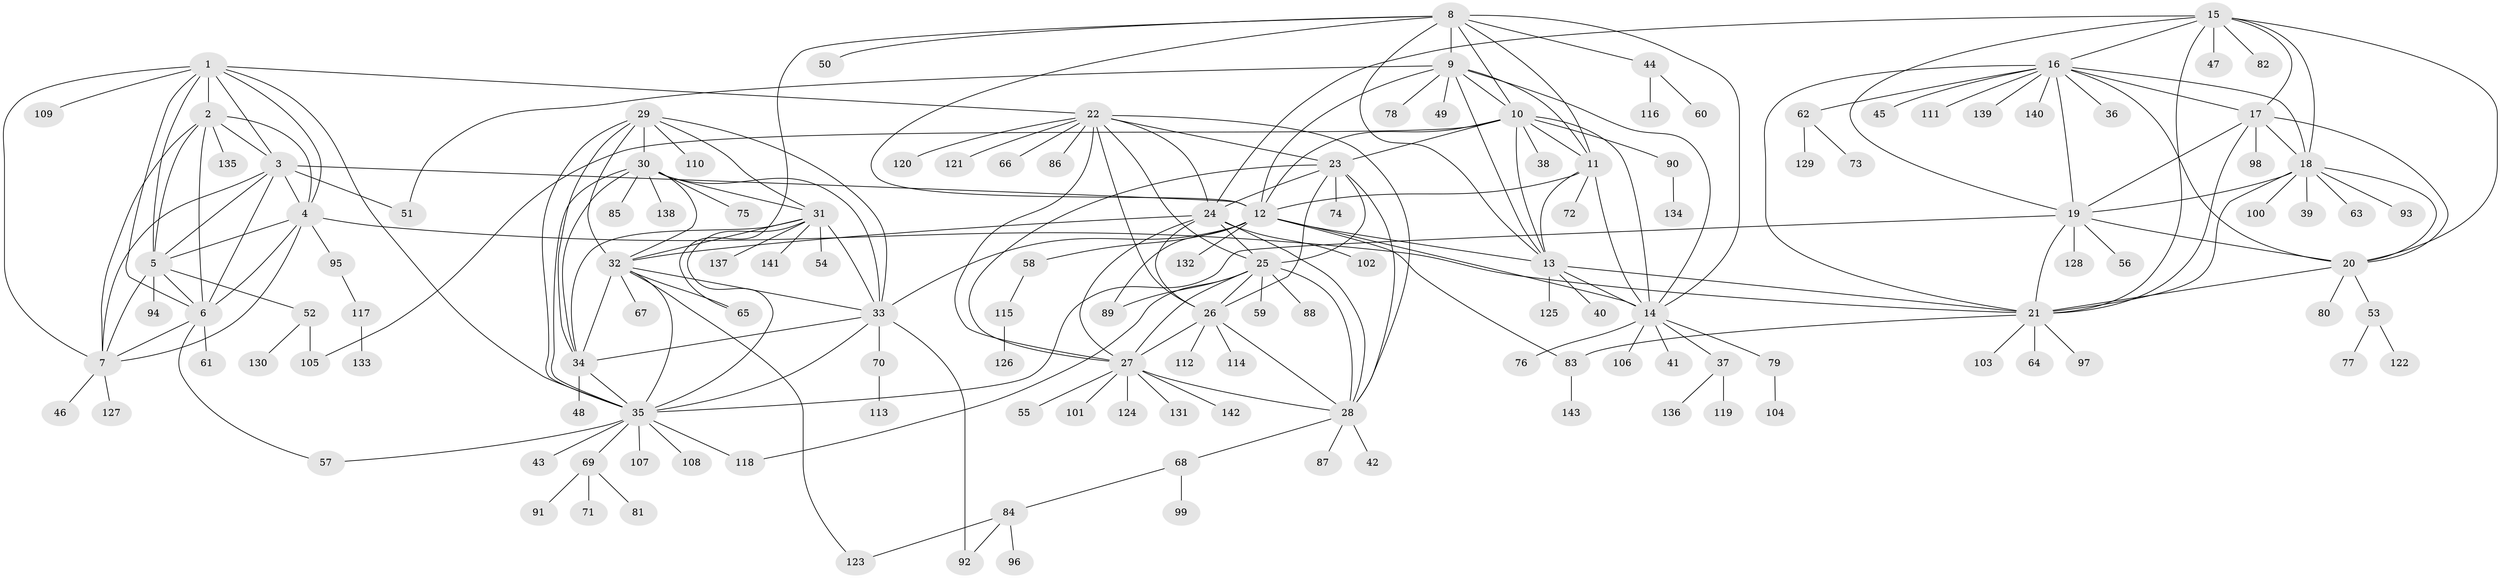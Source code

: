 // coarse degree distribution, {8: 0.06542056074766354, 6: 0.037383177570093455, 5: 0.018691588785046728, 7: 0.037383177570093455, 14: 0.009345794392523364, 12: 0.009345794392523364, 9: 0.056074766355140186, 11: 0.028037383177570093, 16: 0.009345794392523364, 2: 0.102803738317757, 1: 0.5887850467289719, 3: 0.037383177570093455}
// Generated by graph-tools (version 1.1) at 2025/42/03/06/25 10:42:15]
// undirected, 143 vertices, 232 edges
graph export_dot {
graph [start="1"]
  node [color=gray90,style=filled];
  1;
  2;
  3;
  4;
  5;
  6;
  7;
  8;
  9;
  10;
  11;
  12;
  13;
  14;
  15;
  16;
  17;
  18;
  19;
  20;
  21;
  22;
  23;
  24;
  25;
  26;
  27;
  28;
  29;
  30;
  31;
  32;
  33;
  34;
  35;
  36;
  37;
  38;
  39;
  40;
  41;
  42;
  43;
  44;
  45;
  46;
  47;
  48;
  49;
  50;
  51;
  52;
  53;
  54;
  55;
  56;
  57;
  58;
  59;
  60;
  61;
  62;
  63;
  64;
  65;
  66;
  67;
  68;
  69;
  70;
  71;
  72;
  73;
  74;
  75;
  76;
  77;
  78;
  79;
  80;
  81;
  82;
  83;
  84;
  85;
  86;
  87;
  88;
  89;
  90;
  91;
  92;
  93;
  94;
  95;
  96;
  97;
  98;
  99;
  100;
  101;
  102;
  103;
  104;
  105;
  106;
  107;
  108;
  109;
  110;
  111;
  112;
  113;
  114;
  115;
  116;
  117;
  118;
  119;
  120;
  121;
  122;
  123;
  124;
  125;
  126;
  127;
  128;
  129;
  130;
  131;
  132;
  133;
  134;
  135;
  136;
  137;
  138;
  139;
  140;
  141;
  142;
  143;
  1 -- 2;
  1 -- 3;
  1 -- 4;
  1 -- 5;
  1 -- 6;
  1 -- 7;
  1 -- 22;
  1 -- 35;
  1 -- 109;
  2 -- 3;
  2 -- 4;
  2 -- 5;
  2 -- 6;
  2 -- 7;
  2 -- 135;
  3 -- 4;
  3 -- 5;
  3 -- 6;
  3 -- 7;
  3 -- 12;
  3 -- 51;
  4 -- 5;
  4 -- 6;
  4 -- 7;
  4 -- 21;
  4 -- 95;
  5 -- 6;
  5 -- 7;
  5 -- 52;
  5 -- 94;
  6 -- 7;
  6 -- 57;
  6 -- 61;
  7 -- 46;
  7 -- 127;
  8 -- 9;
  8 -- 10;
  8 -- 11;
  8 -- 12;
  8 -- 13;
  8 -- 14;
  8 -- 44;
  8 -- 50;
  8 -- 65;
  9 -- 10;
  9 -- 11;
  9 -- 12;
  9 -- 13;
  9 -- 14;
  9 -- 49;
  9 -- 51;
  9 -- 78;
  10 -- 11;
  10 -- 12;
  10 -- 13;
  10 -- 14;
  10 -- 23;
  10 -- 38;
  10 -- 90;
  10 -- 105;
  11 -- 12;
  11 -- 13;
  11 -- 14;
  11 -- 72;
  12 -- 13;
  12 -- 14;
  12 -- 33;
  12 -- 58;
  12 -- 83;
  12 -- 89;
  12 -- 132;
  13 -- 14;
  13 -- 21;
  13 -- 40;
  13 -- 125;
  14 -- 37;
  14 -- 41;
  14 -- 76;
  14 -- 79;
  14 -- 106;
  15 -- 16;
  15 -- 17;
  15 -- 18;
  15 -- 19;
  15 -- 20;
  15 -- 21;
  15 -- 24;
  15 -- 47;
  15 -- 82;
  16 -- 17;
  16 -- 18;
  16 -- 19;
  16 -- 20;
  16 -- 21;
  16 -- 36;
  16 -- 45;
  16 -- 62;
  16 -- 111;
  16 -- 139;
  16 -- 140;
  17 -- 18;
  17 -- 19;
  17 -- 20;
  17 -- 21;
  17 -- 98;
  18 -- 19;
  18 -- 20;
  18 -- 21;
  18 -- 39;
  18 -- 63;
  18 -- 93;
  18 -- 100;
  19 -- 20;
  19 -- 21;
  19 -- 35;
  19 -- 56;
  19 -- 128;
  20 -- 21;
  20 -- 53;
  20 -- 80;
  21 -- 64;
  21 -- 83;
  21 -- 97;
  21 -- 103;
  22 -- 23;
  22 -- 24;
  22 -- 25;
  22 -- 26;
  22 -- 27;
  22 -- 28;
  22 -- 66;
  22 -- 86;
  22 -- 120;
  22 -- 121;
  23 -- 24;
  23 -- 25;
  23 -- 26;
  23 -- 27;
  23 -- 28;
  23 -- 74;
  24 -- 25;
  24 -- 26;
  24 -- 27;
  24 -- 28;
  24 -- 32;
  24 -- 102;
  25 -- 26;
  25 -- 27;
  25 -- 28;
  25 -- 59;
  25 -- 88;
  25 -- 89;
  25 -- 118;
  26 -- 27;
  26 -- 28;
  26 -- 112;
  26 -- 114;
  27 -- 28;
  27 -- 55;
  27 -- 101;
  27 -- 124;
  27 -- 131;
  27 -- 142;
  28 -- 42;
  28 -- 68;
  28 -- 87;
  29 -- 30;
  29 -- 31;
  29 -- 32;
  29 -- 33;
  29 -- 34;
  29 -- 35;
  29 -- 110;
  30 -- 31;
  30 -- 32;
  30 -- 33;
  30 -- 34;
  30 -- 35;
  30 -- 75;
  30 -- 85;
  30 -- 138;
  31 -- 32;
  31 -- 33;
  31 -- 34;
  31 -- 35;
  31 -- 54;
  31 -- 137;
  31 -- 141;
  32 -- 33;
  32 -- 34;
  32 -- 35;
  32 -- 65;
  32 -- 67;
  32 -- 123;
  33 -- 34;
  33 -- 35;
  33 -- 70;
  33 -- 92;
  34 -- 35;
  34 -- 48;
  35 -- 43;
  35 -- 57;
  35 -- 69;
  35 -- 107;
  35 -- 108;
  35 -- 118;
  37 -- 119;
  37 -- 136;
  44 -- 60;
  44 -- 116;
  52 -- 105;
  52 -- 130;
  53 -- 77;
  53 -- 122;
  58 -- 115;
  62 -- 73;
  62 -- 129;
  68 -- 84;
  68 -- 99;
  69 -- 71;
  69 -- 81;
  69 -- 91;
  70 -- 113;
  79 -- 104;
  83 -- 143;
  84 -- 92;
  84 -- 96;
  84 -- 123;
  90 -- 134;
  95 -- 117;
  115 -- 126;
  117 -- 133;
}
